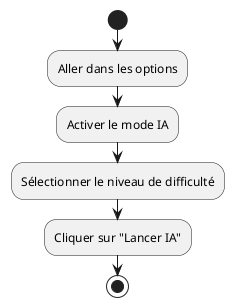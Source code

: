 @startuml
start
:Aller dans les options;
:Activer le mode IA;
:Sélectionner le niveau de difficulté;
:Cliquer sur "Lancer IA";
stop
@enduml
